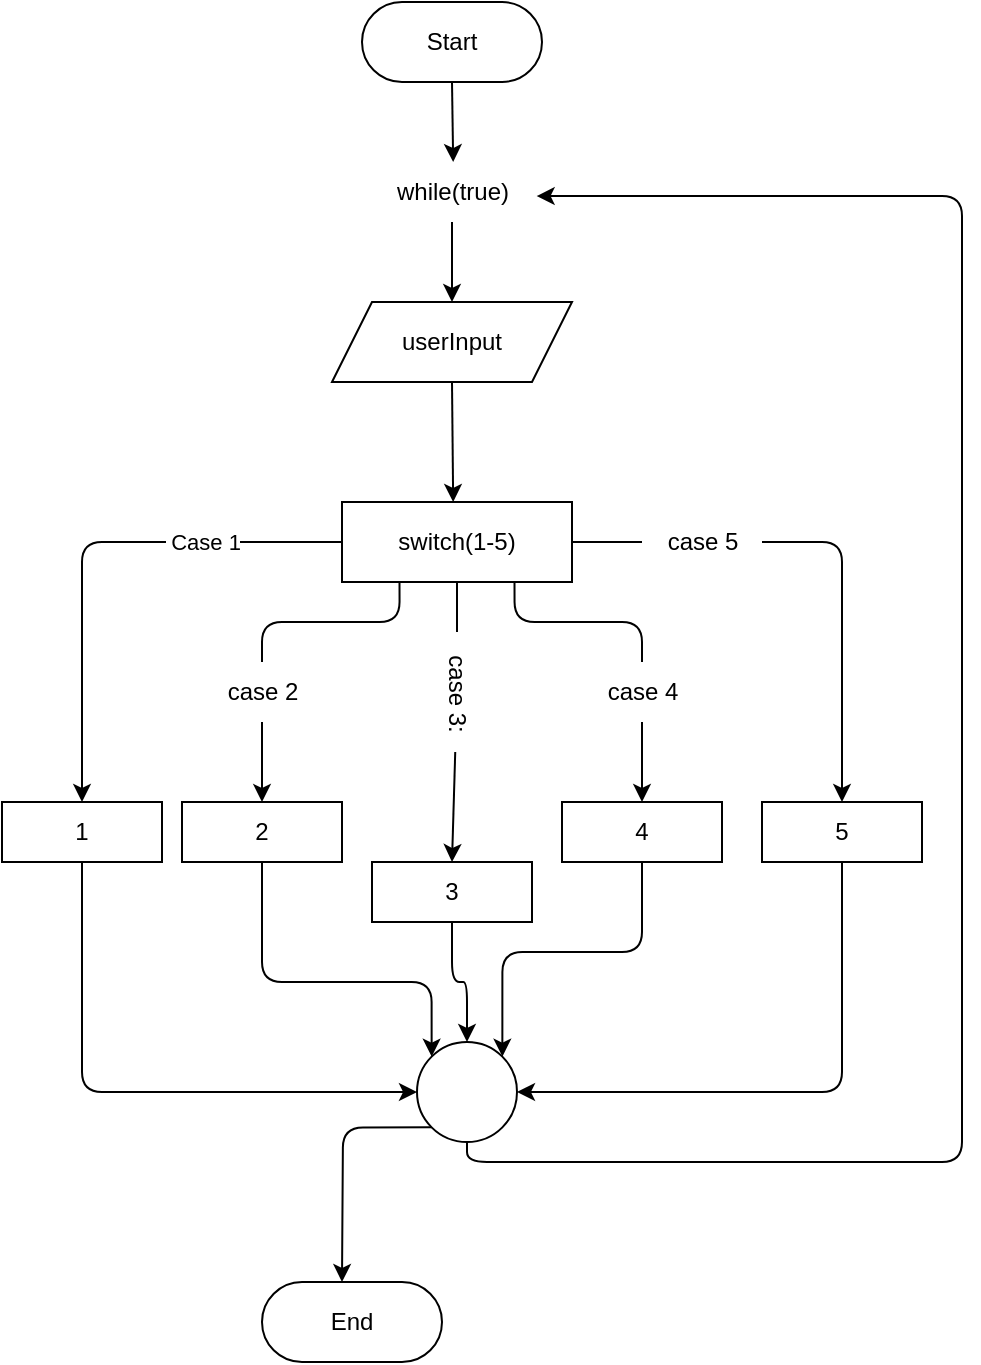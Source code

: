 <mxfile>
    <diagram id="NuB8kOTzxbH_r3d65zw8" name="Page-1">
        <mxGraphModel dx="1518" dy="607" grid="1" gridSize="10" guides="1" tooltips="1" connect="1" arrows="1" fold="1" page="1" pageScale="1" pageWidth="850" pageHeight="1100" math="0" shadow="0">
            <root>
                <mxCell id="0"/>
                <mxCell id="1" parent="0"/>
                <mxCell id="7" style="edgeStyle=none;html=1;exitX=0.5;exitY=1;exitDx=0;exitDy=0;" parent="1" source="6" edge="1">
                    <mxGeometry relative="1" as="geometry">
                        <mxPoint x="415.588" y="120" as="targetPoint"/>
                    </mxGeometry>
                </mxCell>
                <mxCell id="6" value="Start" style="rounded=1;whiteSpace=wrap;html=1;arcSize=50;" parent="1" vertex="1">
                    <mxGeometry x="370" y="40" width="90" height="40" as="geometry"/>
                </mxCell>
                <mxCell id="19" style="edgeStyle=none;html=1;exitX=0.5;exitY=1;exitDx=0;exitDy=0;" parent="1" source="9" edge="1">
                    <mxGeometry relative="1" as="geometry">
                        <mxPoint x="415.588" y="290" as="targetPoint"/>
                    </mxGeometry>
                </mxCell>
                <mxCell id="9" value="userInput" style="shape=parallelogram;perimeter=parallelogramPerimeter;whiteSpace=wrap;html=1;fixedSize=1;" parent="1" vertex="1">
                    <mxGeometry x="355" y="190" width="120" height="40" as="geometry"/>
                </mxCell>
                <mxCell id="13" value="" style="edgeStyle=none;html=1;" parent="1" source="12" target="9" edge="1">
                    <mxGeometry relative="1" as="geometry"/>
                </mxCell>
                <mxCell id="12" value="while(true)" style="text;html=1;align=center;verticalAlign=middle;resizable=0;points=[];autosize=1;strokeColor=none;fillColor=none;" parent="1" vertex="1">
                    <mxGeometry x="375" y="120" width="80" height="30" as="geometry"/>
                </mxCell>
                <mxCell id="29" style="edgeStyle=orthogonalEdgeStyle;html=1;entryX=0.5;entryY=0;entryDx=0;entryDy=0;startArrow=none;exitX=1;exitY=0.5;exitDx=0;exitDy=0;" parent="1" source="66" target="39" edge="1">
                    <mxGeometry relative="1" as="geometry">
                        <mxPoint x="640" y="440" as="targetPoint"/>
                        <mxPoint x="540" y="310" as="sourcePoint"/>
                        <Array as="points">
                            <mxPoint x="610" y="310"/>
                        </Array>
                    </mxGeometry>
                </mxCell>
                <mxCell id="30" style="edgeStyle=orthogonalEdgeStyle;html=1;exitX=0;exitY=0.5;exitDx=0;exitDy=0;entryX=0.5;entryY=0;entryDx=0;entryDy=0;" parent="1" source="21" target="35" edge="1">
                    <mxGeometry relative="1" as="geometry">
                        <mxPoint x="200" y="440" as="targetPoint"/>
                        <Array as="points">
                            <mxPoint x="230" y="310"/>
                        </Array>
                    </mxGeometry>
                </mxCell>
                <mxCell id="53" value="&amp;nbsp;Case 1" style="edgeLabel;html=1;align=center;verticalAlign=middle;resizable=0;points=[];" parent="30" vertex="1" connectable="0">
                    <mxGeometry x="-0.177" y="-1" relative="1" as="geometry">
                        <mxPoint x="37" y="1" as="offset"/>
                    </mxGeometry>
                </mxCell>
                <mxCell id="21" value="switch(1-5)" style="whiteSpace=wrap;html=1;" parent="1" vertex="1">
                    <mxGeometry x="360" y="290" width="115" height="40" as="geometry"/>
                </mxCell>
                <mxCell id="71" style="edgeStyle=orthogonalEdgeStyle;html=1;entryX=0;entryY=0.5;entryDx=0;entryDy=0;" parent="1" source="35" target="70" edge="1">
                    <mxGeometry relative="1" as="geometry">
                        <Array as="points">
                            <mxPoint x="230" y="585"/>
                        </Array>
                    </mxGeometry>
                </mxCell>
                <mxCell id="35" value="1" style="whiteSpace=wrap;html=1;" parent="1" vertex="1">
                    <mxGeometry x="190" y="440" width="80" height="30" as="geometry"/>
                </mxCell>
                <mxCell id="72" style="edgeStyle=orthogonalEdgeStyle;html=1;entryX=0;entryY=0;entryDx=0;entryDy=0;" parent="1" source="36" target="70" edge="1">
                    <mxGeometry relative="1" as="geometry">
                        <Array as="points">
                            <mxPoint x="320" y="530"/>
                            <mxPoint x="405" y="530"/>
                        </Array>
                    </mxGeometry>
                </mxCell>
                <mxCell id="36" value="2" style="whiteSpace=wrap;html=1;" parent="1" vertex="1">
                    <mxGeometry x="280" y="440" width="80" height="30" as="geometry"/>
                </mxCell>
                <mxCell id="73" style="edgeStyle=orthogonalEdgeStyle;html=1;exitX=0.5;exitY=1;exitDx=0;exitDy=0;entryX=0.5;entryY=0;entryDx=0;entryDy=0;" parent="1" source="37" target="70" edge="1">
                    <mxGeometry relative="1" as="geometry"/>
                </mxCell>
                <mxCell id="37" value="3" style="whiteSpace=wrap;html=1;" parent="1" vertex="1">
                    <mxGeometry x="375" y="470" width="80" height="30" as="geometry"/>
                </mxCell>
                <mxCell id="74" style="edgeStyle=orthogonalEdgeStyle;html=1;exitX=0.5;exitY=1;exitDx=0;exitDy=0;entryX=1;entryY=0;entryDx=0;entryDy=0;" parent="1" source="38" target="70" edge="1">
                    <mxGeometry relative="1" as="geometry"/>
                </mxCell>
                <mxCell id="38" value="4" style="whiteSpace=wrap;html=1;" parent="1" vertex="1">
                    <mxGeometry x="470" y="440" width="80" height="30" as="geometry"/>
                </mxCell>
                <mxCell id="75" style="edgeStyle=orthogonalEdgeStyle;html=1;exitX=0.5;exitY=1;exitDx=0;exitDy=0;entryX=1;entryY=0.5;entryDx=0;entryDy=0;" parent="1" source="39" target="70" edge="1">
                    <mxGeometry relative="1" as="geometry"/>
                </mxCell>
                <mxCell id="39" value="5" style="whiteSpace=wrap;html=1;" parent="1" vertex="1">
                    <mxGeometry x="570" y="440" width="80" height="30" as="geometry"/>
                </mxCell>
                <mxCell id="54" value="" style="edgeStyle=orthogonalEdgeStyle;html=1;exitX=0.25;exitY=1;exitDx=0;exitDy=0;entryX=0.5;entryY=0;entryDx=0;entryDy=0;endArrow=none;" parent="1" source="21" target="48" edge="1">
                    <mxGeometry relative="1" as="geometry">
                        <mxPoint x="320" y="440" as="targetPoint"/>
                        <mxPoint x="388.75" y="330" as="sourcePoint"/>
                    </mxGeometry>
                </mxCell>
                <mxCell id="57" style="edgeStyle=none;html=1;" parent="1" source="48" target="36" edge="1">
                    <mxGeometry relative="1" as="geometry"/>
                </mxCell>
                <mxCell id="48" value="case 2" style="text;html=1;align=center;verticalAlign=middle;resizable=0;points=[];autosize=1;strokeColor=none;fillColor=none;" parent="1" vertex="1">
                    <mxGeometry x="290" y="370" width="60" height="30" as="geometry"/>
                </mxCell>
                <mxCell id="55" value="" style="edgeStyle=none;html=1;exitX=0.5;exitY=1;exitDx=0;exitDy=0;endArrow=none;" parent="1" source="21" target="49" edge="1">
                    <mxGeometry relative="1" as="geometry">
                        <mxPoint x="417.941" y="440" as="targetPoint"/>
                        <mxPoint x="417.5" y="330" as="sourcePoint"/>
                    </mxGeometry>
                </mxCell>
                <mxCell id="56" style="edgeStyle=none;html=1;entryX=0.5;entryY=0;entryDx=0;entryDy=0;" parent="1" source="49" target="37" edge="1">
                    <mxGeometry relative="1" as="geometry"/>
                </mxCell>
                <mxCell id="49" value="case 3:" style="text;html=1;align=center;verticalAlign=middle;resizable=0;points=[];autosize=1;strokeColor=none;fillColor=none;rotation=90;" parent="1" vertex="1">
                    <mxGeometry x="387.5" y="370" width="60" height="30" as="geometry"/>
                </mxCell>
                <mxCell id="58" value="" style="edgeStyle=orthogonalEdgeStyle;html=1;exitX=0.75;exitY=1;exitDx=0;exitDy=0;entryX=0.5;entryY=0;entryDx=0;entryDy=0;endArrow=none;" parent="1" source="21" target="50" edge="1">
                    <mxGeometry relative="1" as="geometry">
                        <mxPoint x="510" y="440" as="targetPoint"/>
                        <mxPoint x="446.25" y="330" as="sourcePoint"/>
                    </mxGeometry>
                </mxCell>
                <mxCell id="59" style="edgeStyle=none;html=1;entryX=0.5;entryY=0;entryDx=0;entryDy=0;" parent="1" source="50" target="38" edge="1">
                    <mxGeometry relative="1" as="geometry"/>
                </mxCell>
                <mxCell id="50" value="case 4" style="text;html=1;align=center;verticalAlign=middle;resizable=0;points=[];autosize=1;strokeColor=none;fillColor=none;" parent="1" vertex="1">
                    <mxGeometry x="480" y="370" width="60" height="30" as="geometry"/>
                </mxCell>
                <mxCell id="67" value="" style="edgeStyle=orthogonalEdgeStyle;html=1;startArrow=none;exitX=1;exitY=0.5;exitDx=0;exitDy=0;endArrow=none;" parent="1" source="21" target="66" edge="1">
                    <mxGeometry relative="1" as="geometry">
                        <mxPoint x="610" y="440" as="targetPoint"/>
                        <mxPoint x="475" y="310" as="sourcePoint"/>
                        <Array as="points"/>
                    </mxGeometry>
                </mxCell>
                <mxCell id="66" value="case 5" style="text;html=1;align=center;verticalAlign=middle;resizable=0;points=[];autosize=1;strokeColor=none;fillColor=none;" parent="1" vertex="1">
                    <mxGeometry x="510" y="295" width="60" height="30" as="geometry"/>
                </mxCell>
                <mxCell id="77" style="edgeStyle=orthogonalEdgeStyle;html=1;exitX=0.5;exitY=1;exitDx=0;exitDy=0;entryX=1.029;entryY=0.567;entryDx=0;entryDy=0;entryPerimeter=0;" parent="1" source="70" target="12" edge="1">
                    <mxGeometry relative="1" as="geometry">
                        <mxPoint x="730" y="120" as="targetPoint"/>
                        <Array as="points">
                            <mxPoint x="423" y="620"/>
                            <mxPoint x="670" y="620"/>
                            <mxPoint x="670" y="137"/>
                        </Array>
                    </mxGeometry>
                </mxCell>
                <mxCell id="79" style="edgeStyle=orthogonalEdgeStyle;html=1;exitX=0;exitY=1;exitDx=0;exitDy=0;" edge="1" parent="1" source="70">
                    <mxGeometry relative="1" as="geometry">
                        <mxPoint x="360" y="680" as="targetPoint"/>
                    </mxGeometry>
                </mxCell>
                <mxCell id="70" value="" style="ellipse;whiteSpace=wrap;html=1;aspect=fixed;" parent="1" vertex="1">
                    <mxGeometry x="397.5" y="560" width="50" height="50" as="geometry"/>
                </mxCell>
                <mxCell id="82" value="End" style="rounded=1;whiteSpace=wrap;html=1;arcSize=50;" vertex="1" parent="1">
                    <mxGeometry x="320" y="680" width="90" height="40" as="geometry"/>
                </mxCell>
            </root>
        </mxGraphModel>
    </diagram>
</mxfile>